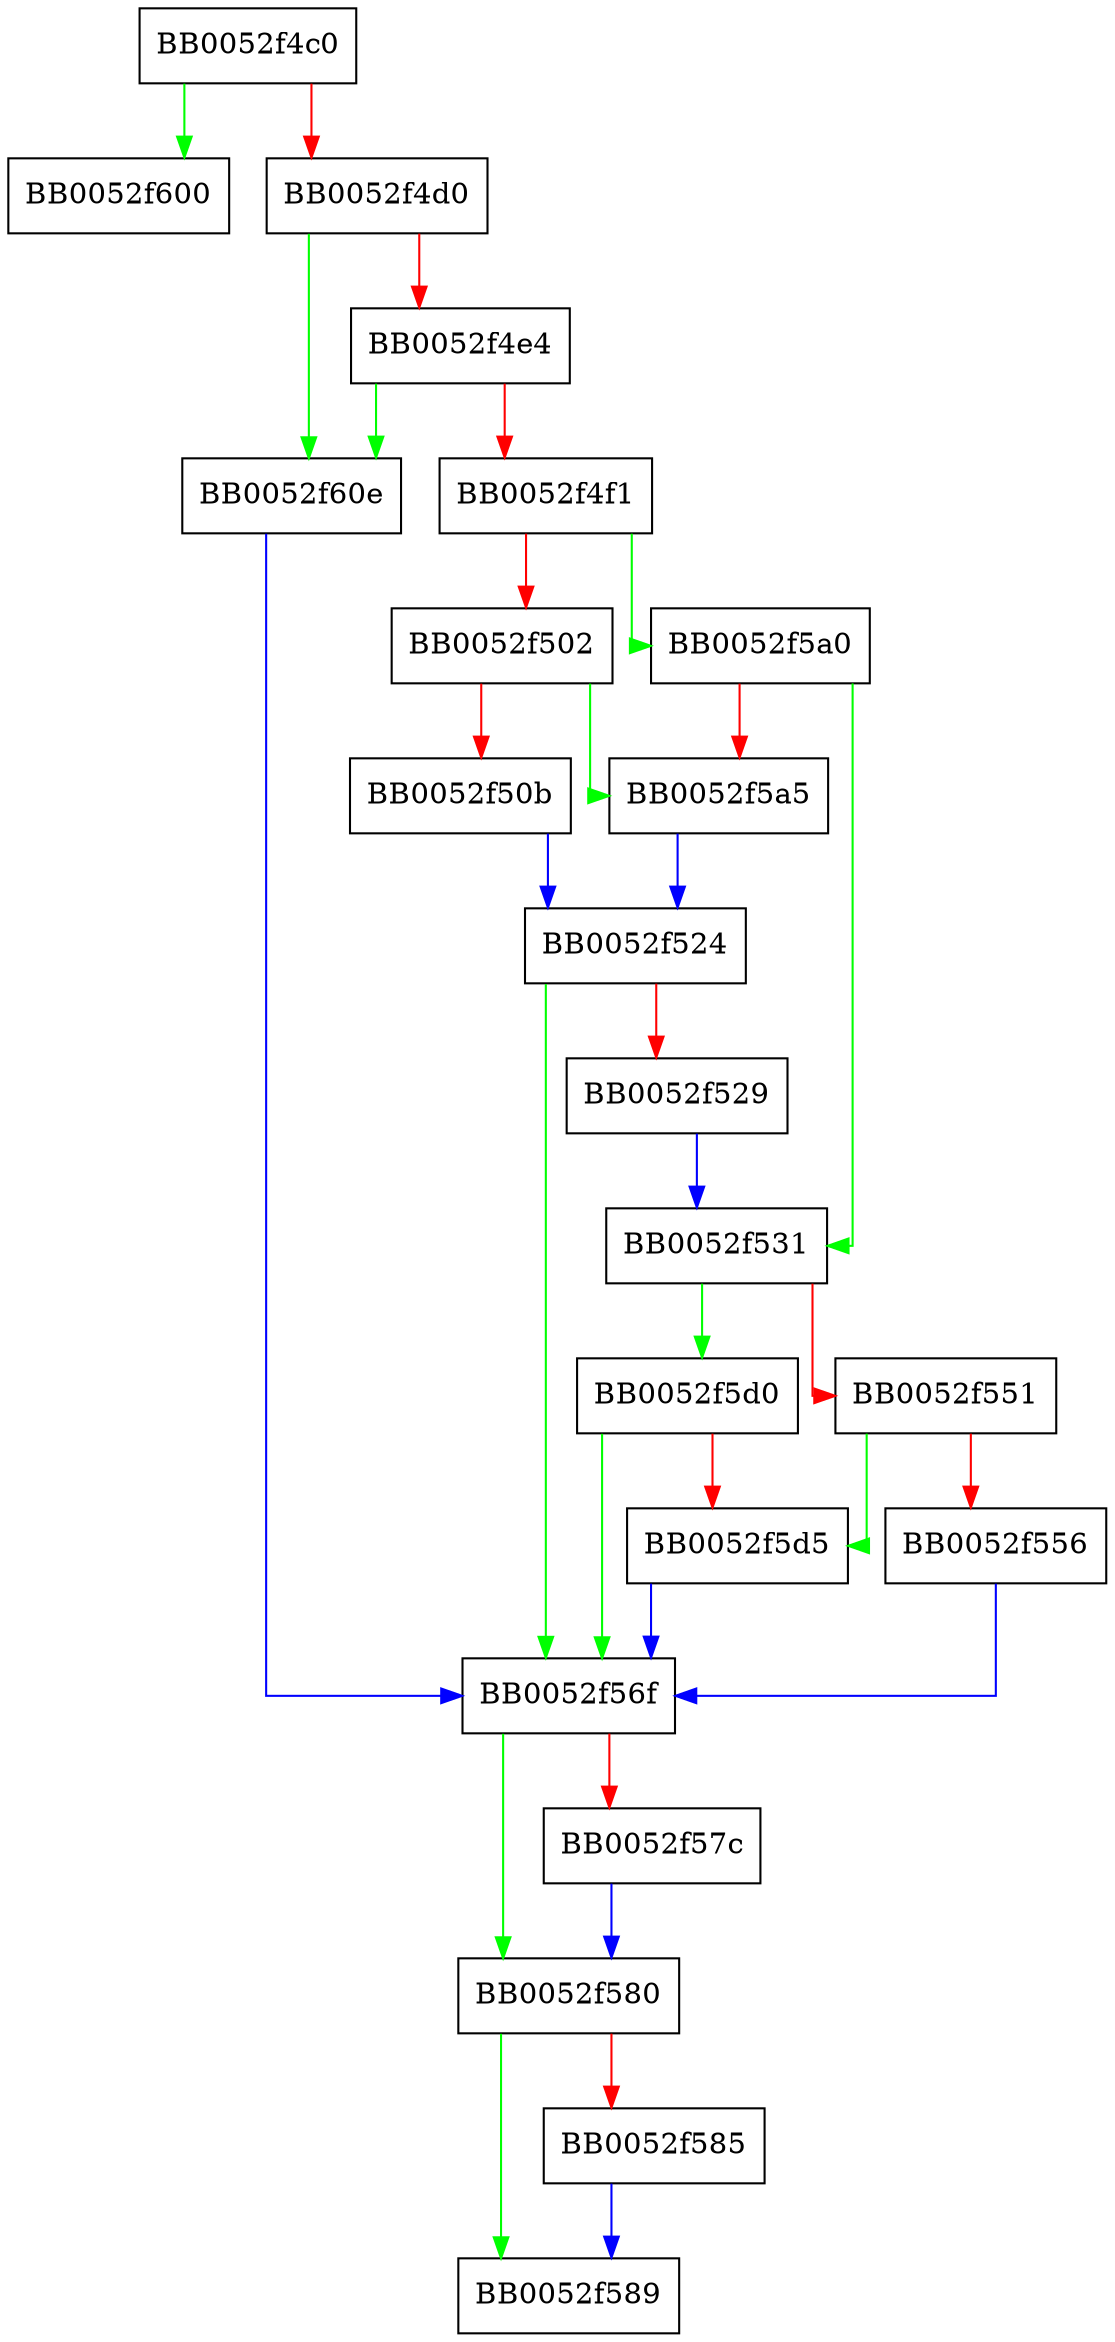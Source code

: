 digraph BIO_pop {
  node [shape="box"];
  graph [splines=ortho];
  BB0052f4c0 -> BB0052f600 [color="green"];
  BB0052f4c0 -> BB0052f4d0 [color="red"];
  BB0052f4d0 -> BB0052f60e [color="green"];
  BB0052f4d0 -> BB0052f4e4 [color="red"];
  BB0052f4e4 -> BB0052f60e [color="green"];
  BB0052f4e4 -> BB0052f4f1 [color="red"];
  BB0052f4f1 -> BB0052f5a0 [color="green"];
  BB0052f4f1 -> BB0052f502 [color="red"];
  BB0052f502 -> BB0052f5a5 [color="green"];
  BB0052f502 -> BB0052f50b [color="red"];
  BB0052f50b -> BB0052f524 [color="blue"];
  BB0052f524 -> BB0052f56f [color="green"];
  BB0052f524 -> BB0052f529 [color="red"];
  BB0052f529 -> BB0052f531 [color="blue"];
  BB0052f531 -> BB0052f5d0 [color="green"];
  BB0052f531 -> BB0052f551 [color="red"];
  BB0052f551 -> BB0052f5d5 [color="green"];
  BB0052f551 -> BB0052f556 [color="red"];
  BB0052f556 -> BB0052f56f [color="blue"];
  BB0052f56f -> BB0052f580 [color="green"];
  BB0052f56f -> BB0052f57c [color="red"];
  BB0052f57c -> BB0052f580 [color="blue"];
  BB0052f580 -> BB0052f589 [color="green"];
  BB0052f580 -> BB0052f585 [color="red"];
  BB0052f585 -> BB0052f589 [color="blue"];
  BB0052f5a0 -> BB0052f531 [color="green"];
  BB0052f5a0 -> BB0052f5a5 [color="red"];
  BB0052f5a5 -> BB0052f524 [color="blue"];
  BB0052f5d0 -> BB0052f56f [color="green"];
  BB0052f5d0 -> BB0052f5d5 [color="red"];
  BB0052f5d5 -> BB0052f56f [color="blue"];
  BB0052f60e -> BB0052f56f [color="blue"];
}